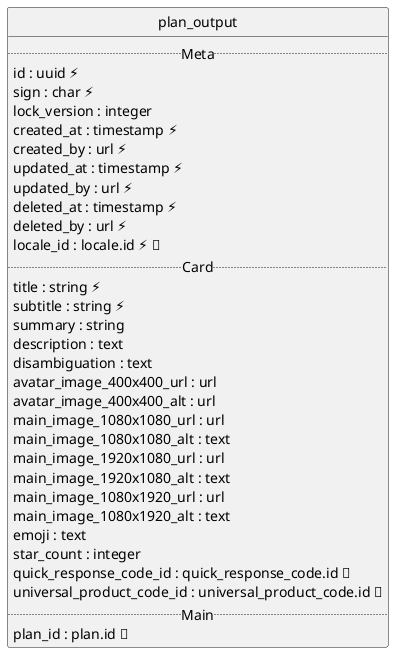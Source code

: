 @startuml uml
skinparam monochrome true
skinparam linetype ortho
hide circle

entity plan_output {
  .. Meta ..
  id : uuid ⚡
  sign : char ⚡
  lock_version : integer
  created_at : timestamp ⚡
  created_by : url ⚡
  updated_at : timestamp ⚡
  updated_by : url ⚡
  deleted_at : timestamp ⚡
  deleted_by : url ⚡
  locale_id : locale.id ⚡ 🔑
  .. Card ..
  title : string ⚡
  subtitle : string ⚡
  summary : string
  description : text
  disambiguation : text
  avatar_image_400x400_url : url
  avatar_image_400x400_alt : url
  main_image_1080x1080_url : url
  main_image_1080x1080_alt : text
  main_image_1920x1080_url : url
  main_image_1920x1080_alt : text
  main_image_1080x1920_url : url
  main_image_1080x1920_alt : text
  emoji : text
  star_count : integer
  quick_response_code_id : quick_response_code.id 🔑
  universal_product_code_id : universal_product_code.id 🔑
  .. Main ..
  plan_id : plan.id 🔑
}

@enduml
